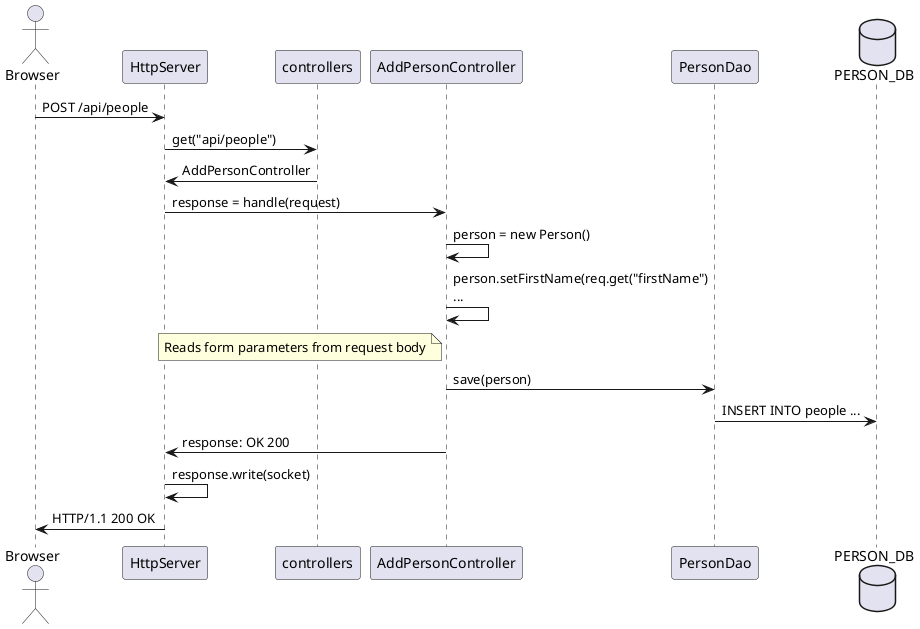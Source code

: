 @startuml


actor Browser
participant HttpServer
participant controllers
participant AddPersonController
participant PersonDao
database PERSON_DB

Browser -> HttpServer: POST /api/people
HttpServer -> controllers: get("api/people")
HttpServer <- controllers: AddPersonController
HttpServer -> AddPersonController: response = handle(request)
AddPersonController -> AddPersonController: person = new Person()
AddPersonController -> AddPersonController: person.setFirstName(req.get("firstName")\n...
note left of AddPersonController: Reads form parameters from request body
AddPersonController -> PersonDao: save(person)
PersonDao -> PERSON_DB: INSERT INTO people ...
HttpServer <- AddPersonController: response: OK 200
HttpServer -> HttpServer: response.write(socket)
Browser <- HttpServer: HTTP/1.1 200 OK




@enduml